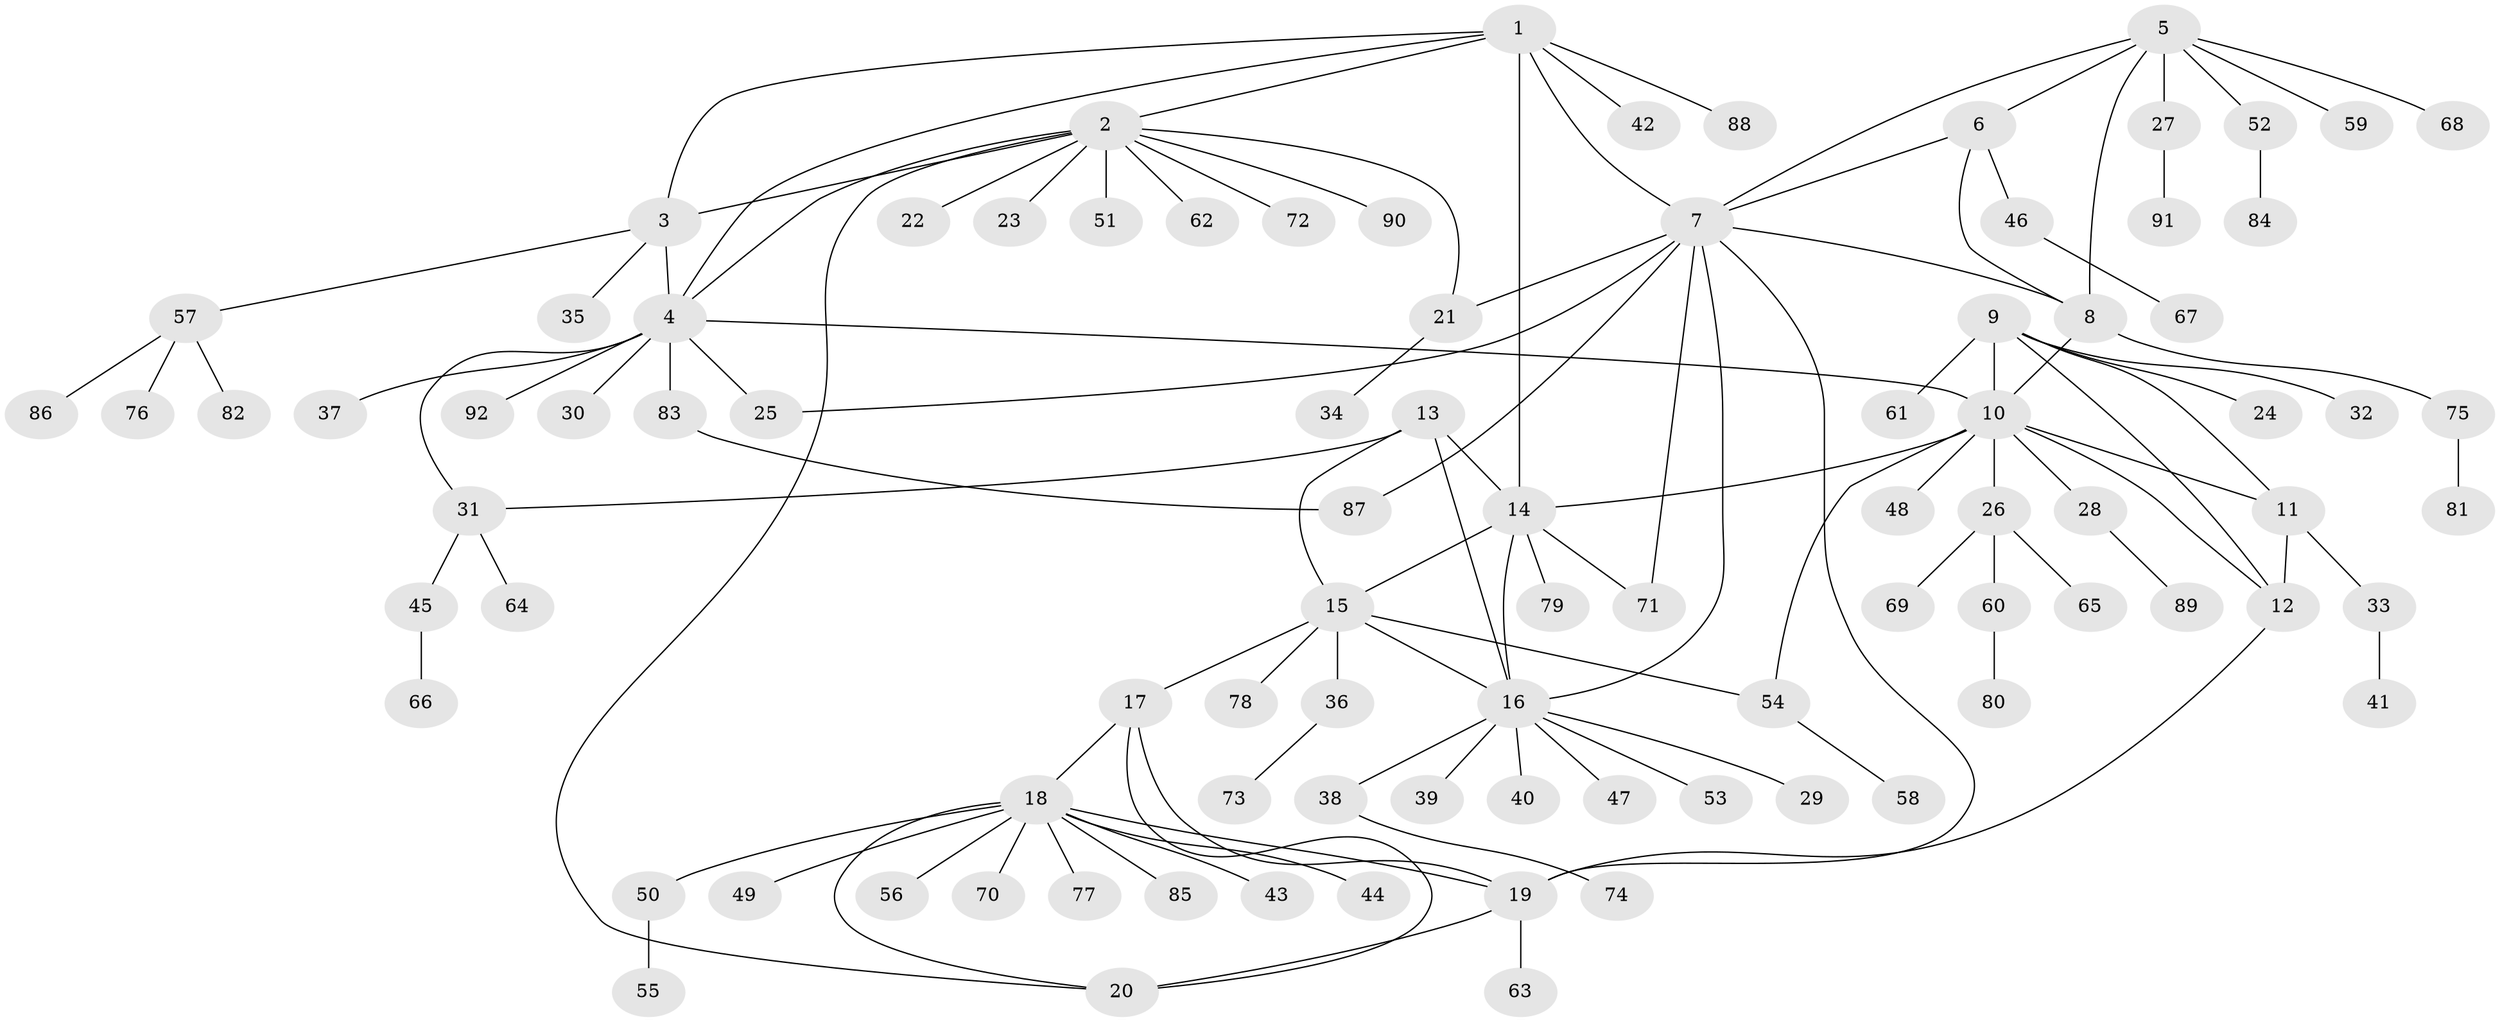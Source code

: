 // Generated by graph-tools (version 1.1) at 2025/15/03/09/25 04:15:47]
// undirected, 92 vertices, 118 edges
graph export_dot {
graph [start="1"]
  node [color=gray90,style=filled];
  1;
  2;
  3;
  4;
  5;
  6;
  7;
  8;
  9;
  10;
  11;
  12;
  13;
  14;
  15;
  16;
  17;
  18;
  19;
  20;
  21;
  22;
  23;
  24;
  25;
  26;
  27;
  28;
  29;
  30;
  31;
  32;
  33;
  34;
  35;
  36;
  37;
  38;
  39;
  40;
  41;
  42;
  43;
  44;
  45;
  46;
  47;
  48;
  49;
  50;
  51;
  52;
  53;
  54;
  55;
  56;
  57;
  58;
  59;
  60;
  61;
  62;
  63;
  64;
  65;
  66;
  67;
  68;
  69;
  70;
  71;
  72;
  73;
  74;
  75;
  76;
  77;
  78;
  79;
  80;
  81;
  82;
  83;
  84;
  85;
  86;
  87;
  88;
  89;
  90;
  91;
  92;
  1 -- 2;
  1 -- 3;
  1 -- 4;
  1 -- 7;
  1 -- 14;
  1 -- 42;
  1 -- 88;
  2 -- 3;
  2 -- 4;
  2 -- 20;
  2 -- 21;
  2 -- 22;
  2 -- 23;
  2 -- 51;
  2 -- 62;
  2 -- 72;
  2 -- 90;
  3 -- 4;
  3 -- 35;
  3 -- 57;
  4 -- 10;
  4 -- 25;
  4 -- 30;
  4 -- 31;
  4 -- 37;
  4 -- 83;
  4 -- 92;
  5 -- 6;
  5 -- 7;
  5 -- 8;
  5 -- 27;
  5 -- 52;
  5 -- 59;
  5 -- 68;
  6 -- 7;
  6 -- 8;
  6 -- 46;
  7 -- 8;
  7 -- 16;
  7 -- 19;
  7 -- 21;
  7 -- 25;
  7 -- 71;
  7 -- 87;
  8 -- 10;
  8 -- 75;
  9 -- 10;
  9 -- 11;
  9 -- 12;
  9 -- 24;
  9 -- 32;
  9 -- 61;
  10 -- 11;
  10 -- 12;
  10 -- 14;
  10 -- 26;
  10 -- 28;
  10 -- 48;
  10 -- 54;
  11 -- 12;
  11 -- 33;
  12 -- 19;
  13 -- 14;
  13 -- 15;
  13 -- 16;
  13 -- 31;
  14 -- 15;
  14 -- 16;
  14 -- 71;
  14 -- 79;
  15 -- 16;
  15 -- 17;
  15 -- 36;
  15 -- 54;
  15 -- 78;
  16 -- 29;
  16 -- 38;
  16 -- 39;
  16 -- 40;
  16 -- 47;
  16 -- 53;
  17 -- 18;
  17 -- 19;
  17 -- 20;
  18 -- 19;
  18 -- 20;
  18 -- 43;
  18 -- 44;
  18 -- 49;
  18 -- 50;
  18 -- 56;
  18 -- 70;
  18 -- 77;
  18 -- 85;
  19 -- 20;
  19 -- 63;
  21 -- 34;
  26 -- 60;
  26 -- 65;
  26 -- 69;
  27 -- 91;
  28 -- 89;
  31 -- 45;
  31 -- 64;
  33 -- 41;
  36 -- 73;
  38 -- 74;
  45 -- 66;
  46 -- 67;
  50 -- 55;
  52 -- 84;
  54 -- 58;
  57 -- 76;
  57 -- 82;
  57 -- 86;
  60 -- 80;
  75 -- 81;
  83 -- 87;
}
